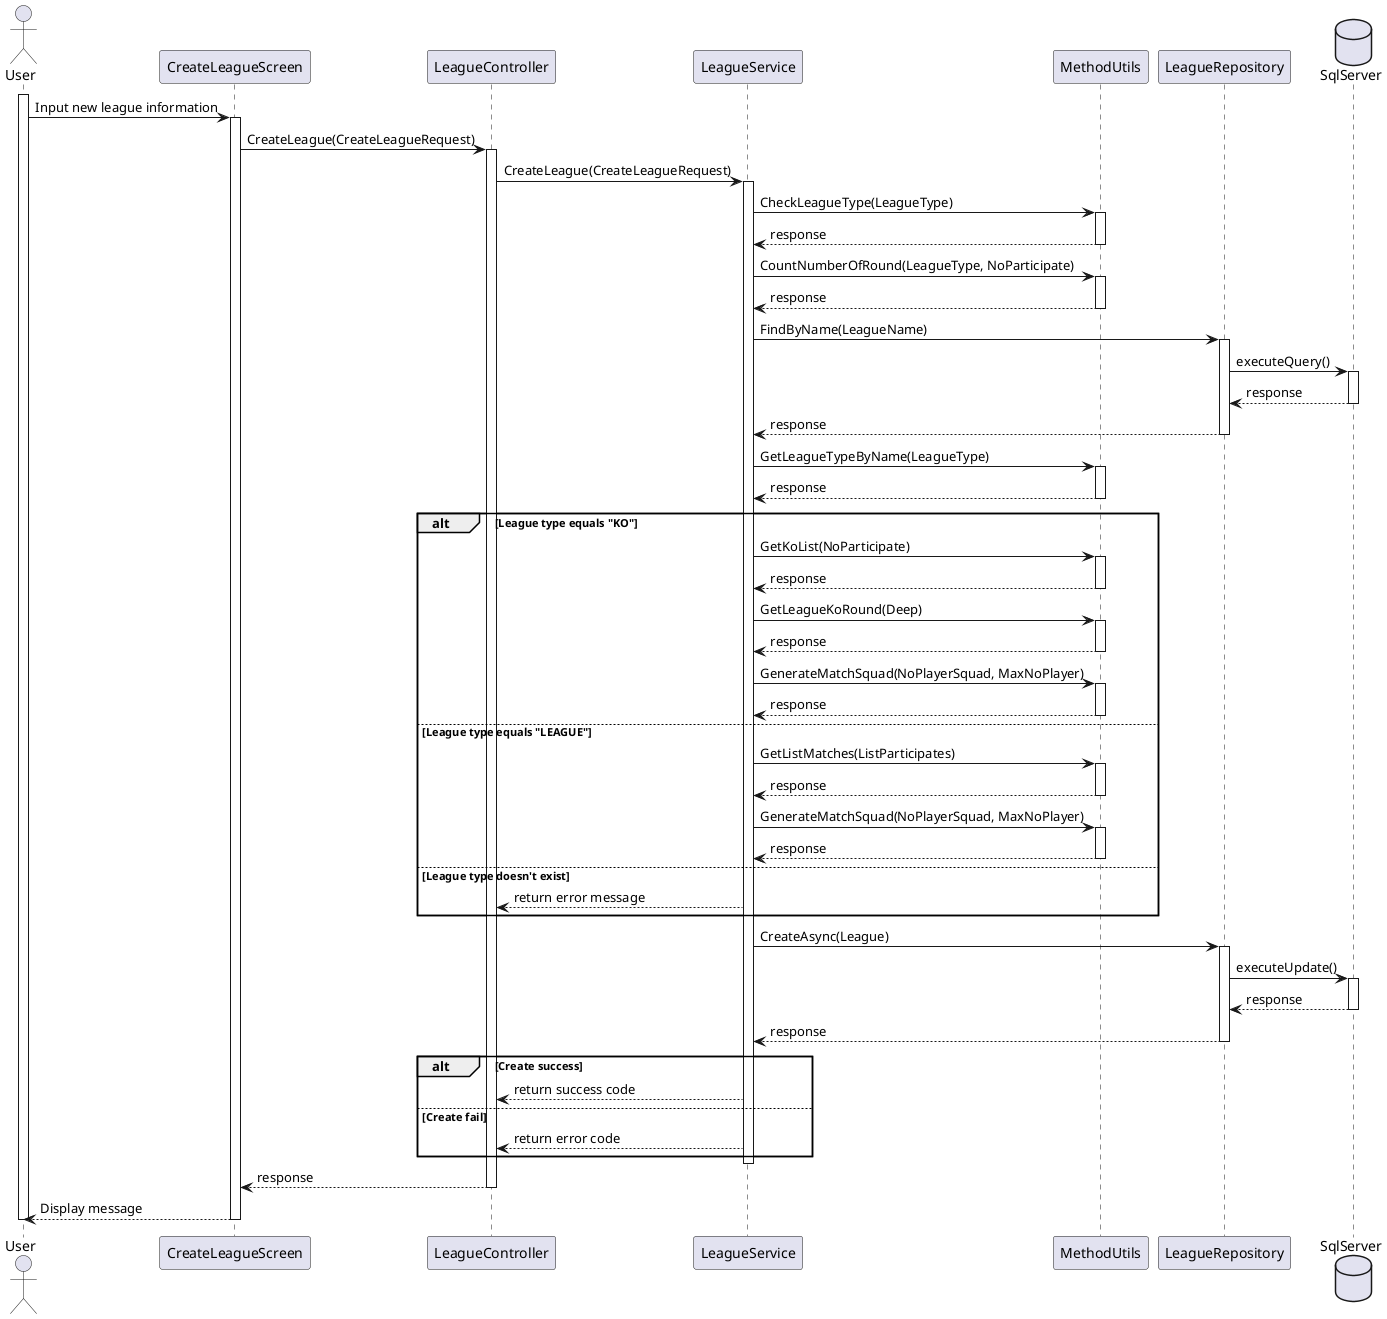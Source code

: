@startuml Login
actor User
participant CreateLeagueScreen
participant LeagueController
participant LeagueService
participant MethodUtils
participant LeagueRepository
database SqlServer

activate User
    User -> CreateLeagueScreen: Input new league information
    activate CreateLeagueScreen
        CreateLeagueScreen -> LeagueController: CreateLeague(CreateLeagueRequest)
        activate LeagueController
            LeagueController -> LeagueService: CreateLeague(CreateLeagueRequest)
            activate LeagueService
                LeagueService -> MethodUtils: CheckLeagueType(LeagueType)
                activate MethodUtils
                    MethodUtils --> LeagueService: response
                deactivate MethodUtils
                LeagueService -> MethodUtils: CountNumberOfRound(LeagueType, NoParticipate)
                activate MethodUtils
                    MethodUtils --> LeagueService: response
                deactivate MethodUtils
                LeagueService -> LeagueRepository: FindByName(LeagueName)
                activate LeagueRepository
                    LeagueRepository -> SqlServer: executeQuery()
                    activate SqlServer
                        SqlServer --> LeagueRepository: response
                    deactivate SqlServer
                    LeagueRepository --> LeagueService: response
                deactivate LeagueRepository
                LeagueService -> MethodUtils: GetLeagueTypeByName(LeagueType)
                activate MethodUtils
                    MethodUtils --> LeagueService: response
                deactivate MethodUtils
                alt League type equals "KO"
                    LeagueService -> MethodUtils: GetKoList(NoParticipate)
                    activate MethodUtils
                        MethodUtils --> LeagueService: response
                    deactivate MethodUtils
                    LeagueService -> MethodUtils: GetLeagueKoRound(Deep)
                    activate MethodUtils
                        MethodUtils --> LeagueService: response
                    deactivate MethodUtils
                    LeagueService -> MethodUtils: GenerateMatchSquad(NoPlayerSquad, MaxNoPlayer)
                    activate MethodUtils
                        MethodUtils --> LeagueService: response
                    deactivate MethodUtils
                else League type equals "LEAGUE"
                    LeagueService -> MethodUtils: GetListMatches(ListParticipates)
                    activate MethodUtils
                        MethodUtils --> LeagueService: response
                    deactivate MethodUtils
                    LeagueService -> MethodUtils: GenerateMatchSquad(NoPlayerSquad, MaxNoPlayer)
                    activate MethodUtils
                        MethodUtils --> LeagueService: response
                    deactivate MethodUtils
                else League type doesn't exist
                    LeagueService --> LeagueController: return error message
                end
                LeagueService -> LeagueRepository: CreateAsync(League)
                activate LeagueRepository
                    LeagueRepository -> SqlServer: executeUpdate()
                    activate SqlServer
                        SqlServer --> LeagueRepository: response
                    deactivate SqlServer
                    LeagueRepository --> LeagueService: response
                deactivate LeagueRepository
                alt Create success
                    LeagueService --> LeagueController: return success code 
                else Create fail 
                    LeagueService --> LeagueController: return error code
                end 
            deactivate LeagueService
            LeagueController --> CreateLeagueScreen: response
        deactivate LeagueController
        CreateLeagueScreen --> User: Display message
    deactivate CreateLeagueScreen
deactivate User
@enduml